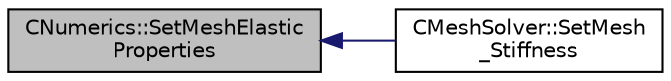 digraph "CNumerics::SetMeshElasticProperties"
{
  edge [fontname="Helvetica",fontsize="10",labelfontname="Helvetica",labelfontsize="10"];
  node [fontname="Helvetica",fontsize="10",shape=record];
  rankdir="LR";
  Node571 [label="CNumerics::SetMeshElastic\lProperties",height=0.2,width=0.4,color="black", fillcolor="grey75", style="filled", fontcolor="black"];
  Node571 -> Node572 [dir="back",color="midnightblue",fontsize="10",style="solid",fontname="Helvetica"];
  Node572 [label="CMeshSolver::SetMesh\l_Stiffness",height=0.2,width=0.4,color="black", fillcolor="white", style="filled",URL="$class_c_mesh_solver.html#ae30c74a70b2061d1adac2d5ab99a054d",tooltip="Set the stiffness of the mesh. "];
}
